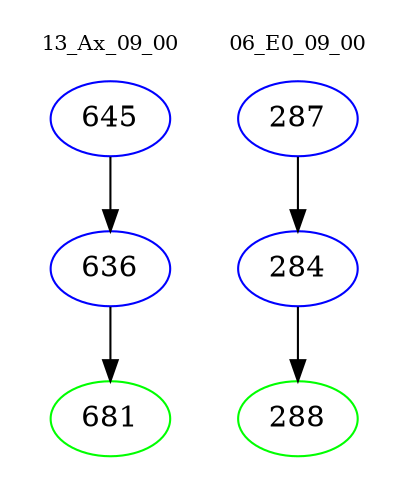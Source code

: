 digraph{
subgraph cluster_0 {
color = white
label = "13_Ax_09_00";
fontsize=10;
T0_645 [label="645", color="blue"]
T0_645 -> T0_636 [color="black"]
T0_636 [label="636", color="blue"]
T0_636 -> T0_681 [color="black"]
T0_681 [label="681", color="green"]
}
subgraph cluster_1 {
color = white
label = "06_E0_09_00";
fontsize=10;
T1_287 [label="287", color="blue"]
T1_287 -> T1_284 [color="black"]
T1_284 [label="284", color="blue"]
T1_284 -> T1_288 [color="black"]
T1_288 [label="288", color="green"]
}
}
